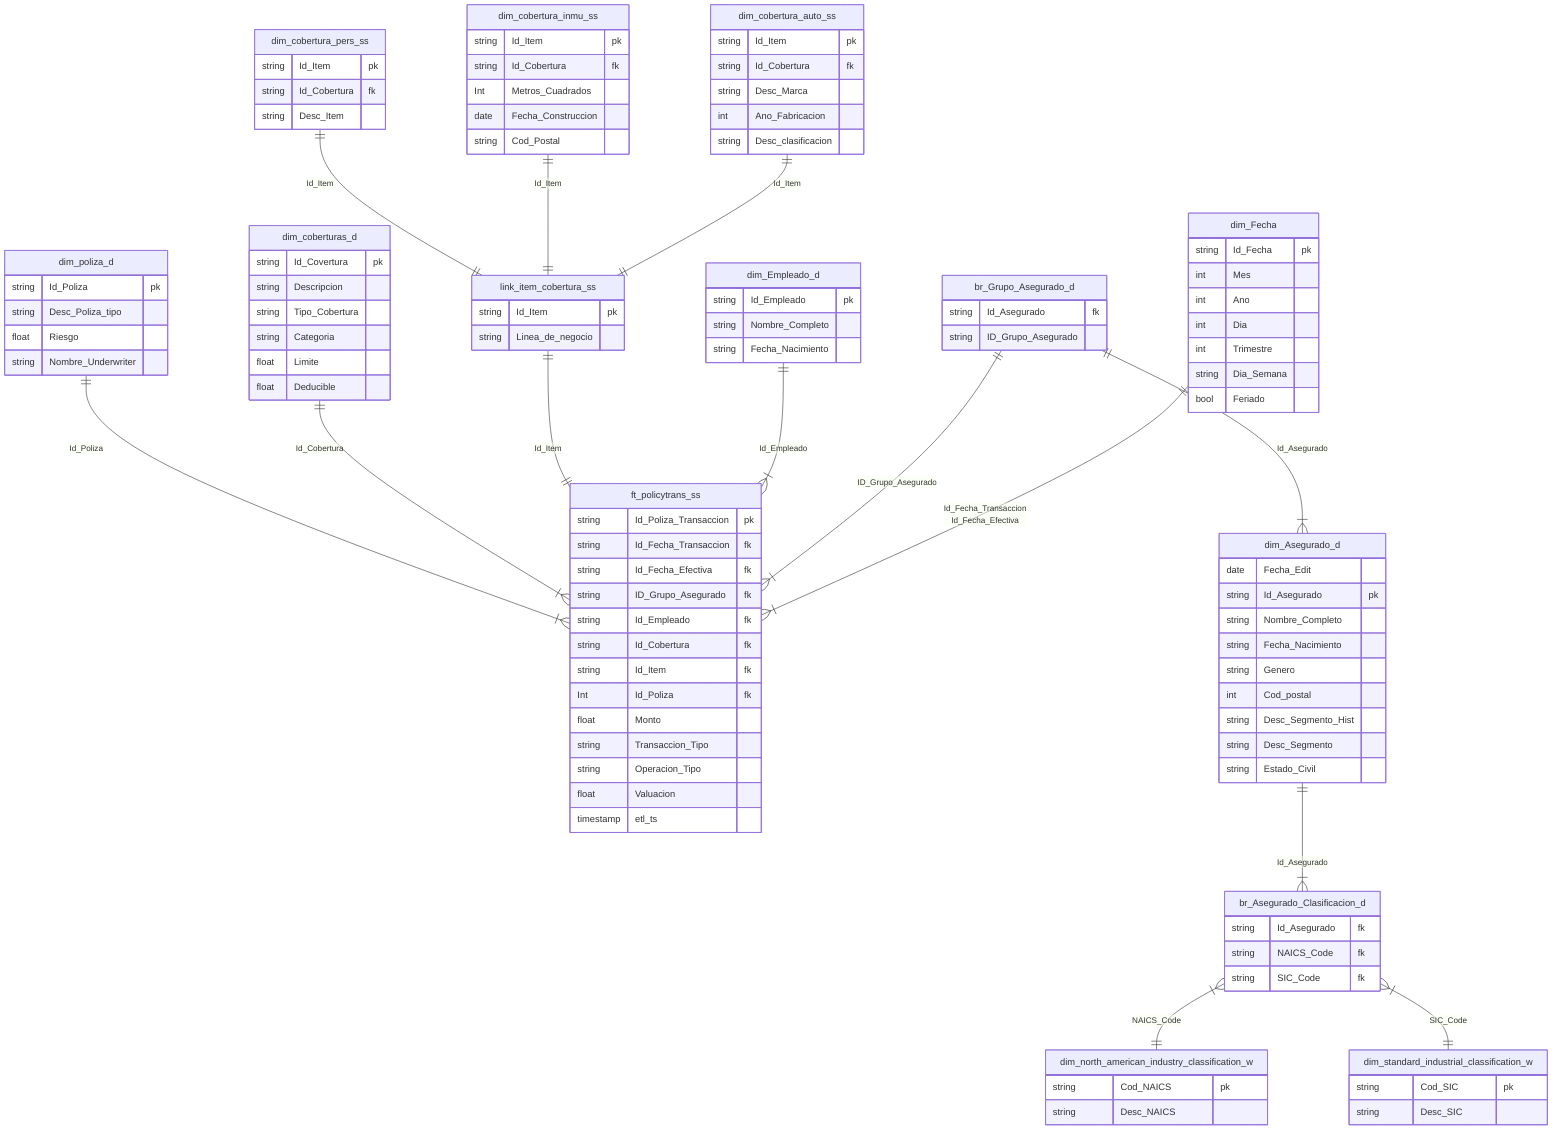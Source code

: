 erDiagram


%% fact table relationships
dim_Fecha ||--|{ ft_policytrans_ss: 
    "Id_Fecha_Transaccion
    Id_Fecha_Efectiva"
br_Grupo_Asegurado_d ||--|{ ft_policytrans_ss: ID_Grupo_Asegurado
br_Grupo_Asegurado_d ||--|{ dim_Asegurado_d: Id_Asegurado
dim_Empleado_d ||--|{ ft_policytrans_ss: Id_Empleado
%% Supertypes and subtypes
link_item_cobertura_ss ||--|| ft_policytrans_ss: Id_Item
dim_cobertura_auto_ss ||--|| link_item_cobertura_ss: Id_Item
dim_cobertura_inmu_ss ||--|| link_item_cobertura_ss: Id_Item
dim_cobertura_pers_ss ||--|| link_item_cobertura_ss: Id_Item

%% multivalued dimension
dim_Asegurado_d ||--|{ br_Asegurado_Clasificacion_d: Id_Asegurado
br_Asegurado_Clasificacion_d }|--|| dim_north_american_industry_classification_w: NAICS_Code
br_Asegurado_Clasificacion_d }|--|| dim_standard_industrial_classification_w: SIC_Code

%% fact description
dim_coberturas_d ||--|{ ft_policytrans_ss: Id_Cobertura

%% no longer degerate
dim_poliza_d ||--|{ ft_policytrans_ss: Id_Poliza


%% ft: facto, ss: frecuencia carga(segundos)
ft_policytrans_ss {
    string Id_Poliza_Transaccion pk 
    string Id_Fecha_Transaccion fk   
    string Id_Fecha_Efectiva fk     
    string ID_Grupo_Asegurado fk
    string Id_Empleado fk
    string Id_Cobertura fk
    string Id_Item fk
    Int Id_Poliza fk
    float Monto
    string Transaccion_Tipo
    string Operacion_Tipo 
    float Valuacion
    timestamp etl_ts
}


%% Dimension Role Playing
dim_Fecha {
    string Id_Fecha pk
    int Mes
    int Ano
    int Dia
    int Trimestre
    string Dia_Semana
    bool Feriado
}



%% MULTIVALUED DIMENSION ATTRIBUTES (with bridge)

br_Grupo_Asegurado_d {
    string Id_Asegurado fk
    string ID_Grupo_Asegurado
}



dim_Asegurado_d {
    date Fecha_Edit
    string Id_Asegurado pk
    string Nombre_Completo
    string Fecha_Nacimiento 
    string Genero
    int Cod_postal
    string Desc_Segmento_Hist
    string Desc_Segmento
    string Estado_Civil
}

%% Bridge
br_Asegurado_Clasificacion_d {
    string Id_Asegurado fk
    string NAICS_Code fk
    string SIC_Code fk
}

dim_north_american_industry_classification_w {
    string Cod_NAICS pk
    string Desc_NAICS
}

dim_standard_industrial_classification_w {
    string Cod_SIC pk
    string Desc_SIC
}





%% SUPERTYPES AND SUBTYPES

%% SUPERTYPE
link_item_cobertura_ss {
    string Id_Item pk
    string Linea_de_negocio
}

%% SUBTYPE
dim_cobertura_auto_ss {
    string Id_Item pk
    string Id_Cobertura fk
    string Desc_Marca
    int Ano_Fabricacion
    string Desc_clasificacion
}

%% SUBTYPE
dim_cobertura_inmu_ss {
    string Id_Item pk
    string Id_Cobertura fk
    Int Metros_Cuadrados
    date Fecha_Construccion
    string Cod_Postal
}

%% SUBTYPE
dim_cobertura_pers_ss {
    string Id_Item pk
    string Id_Cobertura fk
    string Desc_Item
}



%% Coverages descriptiva
dim_coberturas_d {
    string Id_Covertura pk
    string Descripcion
    string Tipo_Cobertura
    string Categoria
    float Limite
    float Deducible
}


%% no longer degerate
dim_poliza_d{
    string Id_Poliza pk
    string Desc_Poliza_tipo
    float Riesgo
    string Nombre_Underwriter
}

dim_Empleado_d {
    string Id_Empleado pk
    string Nombre_Completo
    string Fecha_Nacimiento
}